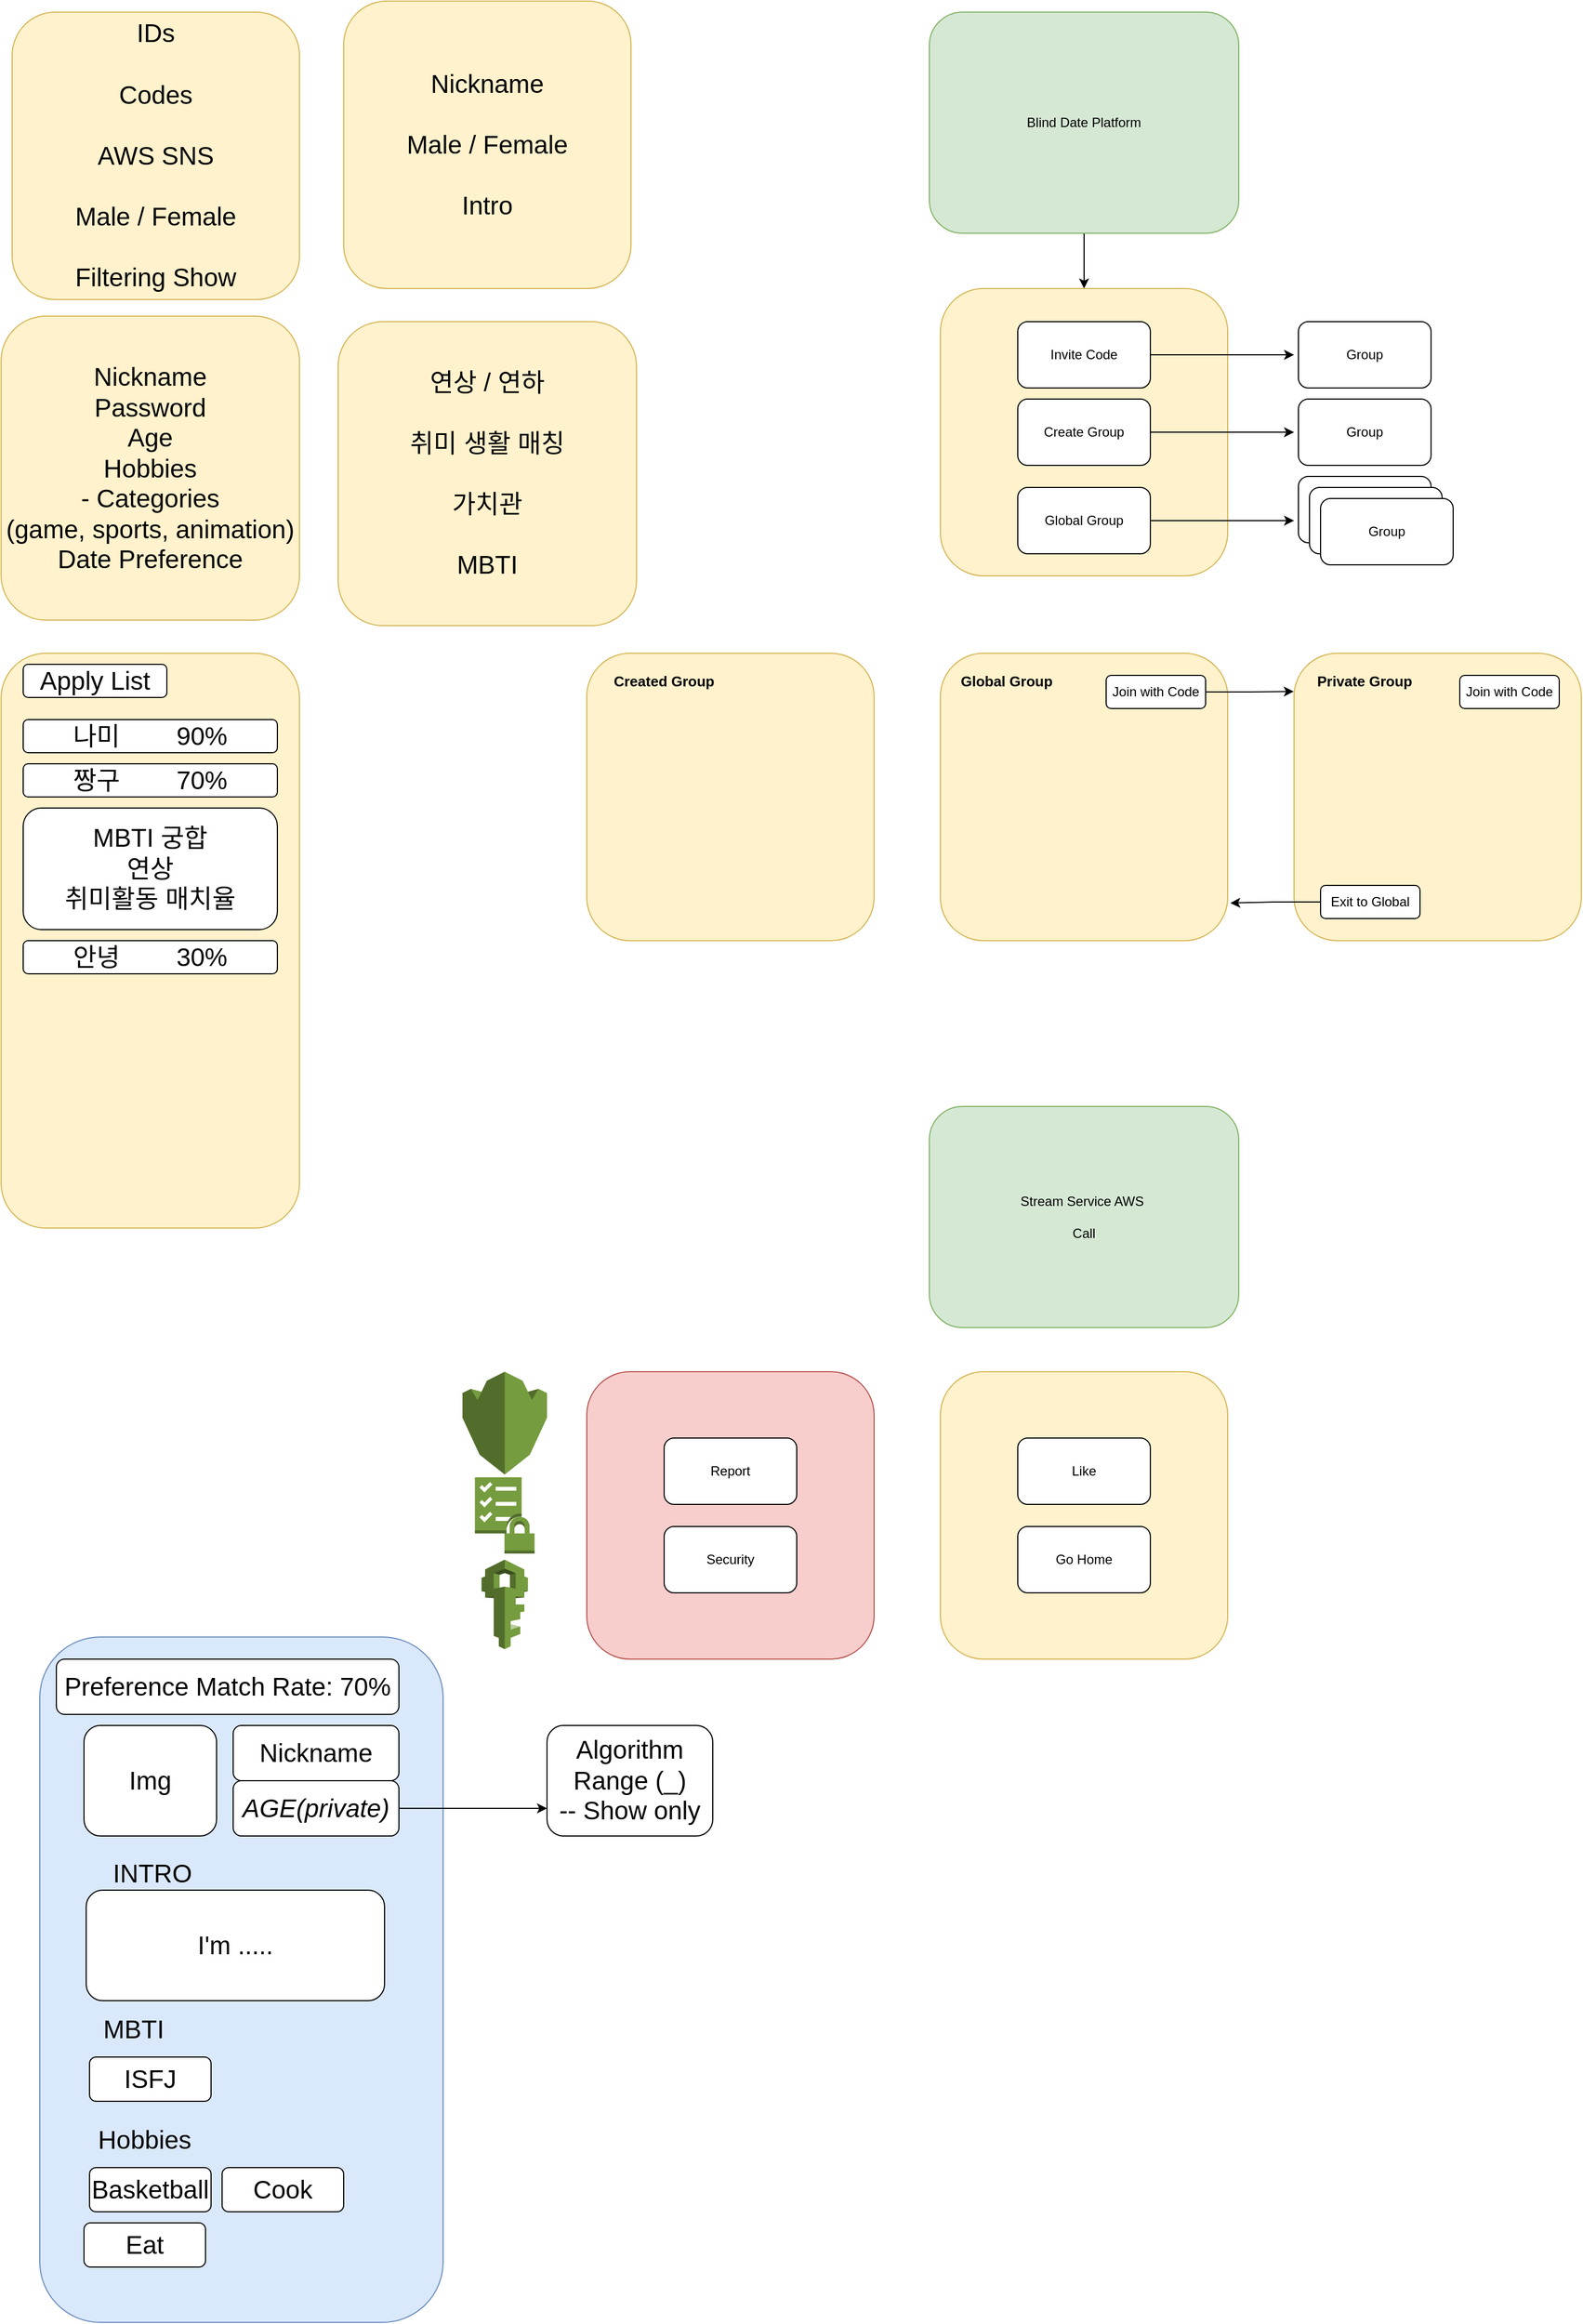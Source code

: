 <mxfile version="18.0.2" type="github">
  <diagram id="UWAthEfEnvusqKB0UQxu" name="Page-1">
    <mxGraphModel dx="2310" dy="781" grid="1" gridSize="10" guides="1" tooltips="1" connect="1" arrows="1" fold="1" page="1" pageScale="1" pageWidth="827" pageHeight="1169" math="0" shadow="0">
      <root>
        <mxCell id="0" />
        <mxCell id="1" parent="0" />
        <mxCell id="966YcsSU23yooCnuJUwa-8" value="" style="rounded=1;whiteSpace=wrap;html=1;fillColor=#fff2cc;strokeColor=#d6b656;" parent="1" vertex="1">
          <mxGeometry x="90" y="300" width="260" height="260" as="geometry" />
        </mxCell>
        <mxCell id="966YcsSU23yooCnuJUwa-1" value="Group" style="rounded=1;whiteSpace=wrap;html=1;" parent="1" vertex="1">
          <mxGeometry x="414" y="470" width="120" height="60" as="geometry" />
        </mxCell>
        <mxCell id="966YcsSU23yooCnuJUwa-9" style="edgeStyle=orthogonalEdgeStyle;rounded=0;orthogonalLoop=1;jettySize=auto;html=1;entryX=0.5;entryY=0;entryDx=0;entryDy=0;" parent="1" source="966YcsSU23yooCnuJUwa-3" target="966YcsSU23yooCnuJUwa-8" edge="1">
          <mxGeometry relative="1" as="geometry" />
        </mxCell>
        <mxCell id="966YcsSU23yooCnuJUwa-3" value="Blind Date Platform" style="rounded=1;whiteSpace=wrap;html=1;fillColor=#d5e8d4;strokeColor=#82b366;" parent="1" vertex="1">
          <mxGeometry x="80" y="50" width="280" height="200" as="geometry" />
        </mxCell>
        <mxCell id="966YcsSU23yooCnuJUwa-4" value="Group" style="rounded=1;whiteSpace=wrap;html=1;" parent="1" vertex="1">
          <mxGeometry x="424" y="480" width="120" height="60" as="geometry" />
        </mxCell>
        <mxCell id="966YcsSU23yooCnuJUwa-5" value="Group" style="rounded=1;whiteSpace=wrap;html=1;" parent="1" vertex="1">
          <mxGeometry x="434" y="490" width="120" height="60" as="geometry" />
        </mxCell>
        <mxCell id="966YcsSU23yooCnuJUwa-17" style="edgeStyle=orthogonalEdgeStyle;rounded=0;orthogonalLoop=1;jettySize=auto;html=1;" parent="1" source="966YcsSU23yooCnuJUwa-6" edge="1">
          <mxGeometry relative="1" as="geometry">
            <mxPoint x="410" y="360" as="targetPoint" />
          </mxGeometry>
        </mxCell>
        <mxCell id="966YcsSU23yooCnuJUwa-6" value="Invite Code" style="rounded=1;whiteSpace=wrap;html=1;" parent="1" vertex="1">
          <mxGeometry x="160" y="330" width="120" height="60" as="geometry" />
        </mxCell>
        <mxCell id="966YcsSU23yooCnuJUwa-13" style="edgeStyle=orthogonalEdgeStyle;rounded=0;orthogonalLoop=1;jettySize=auto;html=1;" parent="1" source="966YcsSU23yooCnuJUwa-7" edge="1">
          <mxGeometry relative="1" as="geometry">
            <mxPoint x="410" y="510" as="targetPoint" />
            <Array as="points" />
          </mxGeometry>
        </mxCell>
        <mxCell id="966YcsSU23yooCnuJUwa-7" value="Global Group" style="rounded=1;whiteSpace=wrap;html=1;" parent="1" vertex="1">
          <mxGeometry x="160" y="480" width="120" height="60" as="geometry" />
        </mxCell>
        <mxCell id="966YcsSU23yooCnuJUwa-11" value="Group" style="rounded=1;whiteSpace=wrap;html=1;" parent="1" vertex="1">
          <mxGeometry x="414" y="330" width="120" height="60" as="geometry" />
        </mxCell>
        <mxCell id="966YcsSU23yooCnuJUwa-16" style="edgeStyle=orthogonalEdgeStyle;rounded=0;orthogonalLoop=1;jettySize=auto;html=1;" parent="1" source="966YcsSU23yooCnuJUwa-14" edge="1">
          <mxGeometry relative="1" as="geometry">
            <mxPoint x="410" y="430" as="targetPoint" />
          </mxGeometry>
        </mxCell>
        <mxCell id="966YcsSU23yooCnuJUwa-14" value="Create Group" style="rounded=1;whiteSpace=wrap;html=1;" parent="1" vertex="1">
          <mxGeometry x="160" y="400" width="120" height="60" as="geometry" />
        </mxCell>
        <mxCell id="966YcsSU23yooCnuJUwa-15" value="Group" style="rounded=1;whiteSpace=wrap;html=1;" parent="1" vertex="1">
          <mxGeometry x="414" y="400" width="120" height="60" as="geometry" />
        </mxCell>
        <mxCell id="966YcsSU23yooCnuJUwa-18" value="" style="rounded=1;whiteSpace=wrap;html=1;fillColor=#fff2cc;strokeColor=#d6b656;" parent="1" vertex="1">
          <mxGeometry x="90" y="630" width="260" height="260" as="geometry" />
        </mxCell>
        <mxCell id="966YcsSU23yooCnuJUwa-19" value="Global Group" style="text;html=1;strokeColor=none;fillColor=none;align=center;verticalAlign=middle;whiteSpace=wrap;rounded=0;fontSize=13;fontStyle=1" parent="1" vertex="1">
          <mxGeometry x="100" y="640" width="100" height="30" as="geometry" />
        </mxCell>
        <mxCell id="966YcsSU23yooCnuJUwa-20" value="" style="rounded=1;whiteSpace=wrap;html=1;fillColor=#fff2cc;strokeColor=#d6b656;" parent="1" vertex="1">
          <mxGeometry x="410" y="630" width="260" height="260" as="geometry" />
        </mxCell>
        <mxCell id="966YcsSU23yooCnuJUwa-26" style="edgeStyle=orthogonalEdgeStyle;rounded=0;orthogonalLoop=1;jettySize=auto;html=1;entryX=-0.001;entryY=0.133;entryDx=0;entryDy=0;entryPerimeter=0;fontSize=13;" parent="1" source="966YcsSU23yooCnuJUwa-21" target="966YcsSU23yooCnuJUwa-20" edge="1">
          <mxGeometry relative="1" as="geometry" />
        </mxCell>
        <mxCell id="966YcsSU23yooCnuJUwa-21" value="Join with Code" style="rounded=1;whiteSpace=wrap;html=1;" parent="1" vertex="1">
          <mxGeometry x="240" y="650" width="90" height="30" as="geometry" />
        </mxCell>
        <mxCell id="966YcsSU23yooCnuJUwa-22" value="Private Group" style="text;html=1;strokeColor=none;fillColor=none;align=center;verticalAlign=middle;whiteSpace=wrap;rounded=0;fontSize=13;fontStyle=1" parent="1" vertex="1">
          <mxGeometry x="424" y="640" width="100" height="30" as="geometry" />
        </mxCell>
        <mxCell id="966YcsSU23yooCnuJUwa-23" value="Join with Code" style="rounded=1;whiteSpace=wrap;html=1;" parent="1" vertex="1">
          <mxGeometry x="560" y="650" width="90" height="30" as="geometry" />
        </mxCell>
        <mxCell id="966YcsSU23yooCnuJUwa-25" style="edgeStyle=orthogonalEdgeStyle;rounded=0;orthogonalLoop=1;jettySize=auto;html=1;entryX=1.009;entryY=0.869;entryDx=0;entryDy=0;entryPerimeter=0;fontSize=13;" parent="1" source="966YcsSU23yooCnuJUwa-24" target="966YcsSU23yooCnuJUwa-18" edge="1">
          <mxGeometry relative="1" as="geometry" />
        </mxCell>
        <mxCell id="966YcsSU23yooCnuJUwa-24" value="Exit to Global" style="rounded=1;whiteSpace=wrap;html=1;" parent="1" vertex="1">
          <mxGeometry x="434" y="840" width="90" height="30" as="geometry" />
        </mxCell>
        <mxCell id="966YcsSU23yooCnuJUwa-27" value="" style="rounded=1;whiteSpace=wrap;html=1;fillColor=#fff2cc;strokeColor=#d6b656;" parent="1" vertex="1">
          <mxGeometry x="-230" y="630" width="260" height="260" as="geometry" />
        </mxCell>
        <mxCell id="966YcsSU23yooCnuJUwa-28" value="Created Group" style="text;html=1;strokeColor=none;fillColor=none;align=center;verticalAlign=middle;whiteSpace=wrap;rounded=0;fontSize=13;fontStyle=1" parent="1" vertex="1">
          <mxGeometry x="-210" y="640" width="100" height="30" as="geometry" />
        </mxCell>
        <mxCell id="uqh4ohvTvn3v8WirCAKk-1" value="" style="rounded=1;whiteSpace=wrap;html=1;fillColor=#fff2cc;strokeColor=#d6b656;" vertex="1" parent="1">
          <mxGeometry x="90" y="1280" width="260" height="260" as="geometry" />
        </mxCell>
        <mxCell id="uqh4ohvTvn3v8WirCAKk-2" value="Stream Service AWS&amp;nbsp;&lt;br&gt;&lt;br&gt;Call" style="rounded=1;whiteSpace=wrap;html=1;fillColor=#d5e8d4;strokeColor=#82b366;" vertex="1" parent="1">
          <mxGeometry x="80" y="1040" width="280" height="200" as="geometry" />
        </mxCell>
        <mxCell id="uqh4ohvTvn3v8WirCAKk-3" value="Like" style="rounded=1;whiteSpace=wrap;html=1;" vertex="1" parent="1">
          <mxGeometry x="160" y="1340" width="120" height="60" as="geometry" />
        </mxCell>
        <mxCell id="uqh4ohvTvn3v8WirCAKk-4" value="Go Home" style="rounded=1;whiteSpace=wrap;html=1;" vertex="1" parent="1">
          <mxGeometry x="160" y="1420" width="120" height="60" as="geometry" />
        </mxCell>
        <mxCell id="uqh4ohvTvn3v8WirCAKk-5" value="" style="rounded=1;whiteSpace=wrap;html=1;fillColor=#f8cecc;strokeColor=#b85450;" vertex="1" parent="1">
          <mxGeometry x="-230" y="1280" width="260" height="260" as="geometry" />
        </mxCell>
        <mxCell id="uqh4ohvTvn3v8WirCAKk-6" value="Report" style="rounded=1;whiteSpace=wrap;html=1;" vertex="1" parent="1">
          <mxGeometry x="-160" y="1340" width="120" height="60" as="geometry" />
        </mxCell>
        <mxCell id="uqh4ohvTvn3v8WirCAKk-7" value="Security" style="rounded=1;whiteSpace=wrap;html=1;" vertex="1" parent="1">
          <mxGeometry x="-160" y="1420" width="120" height="60" as="geometry" />
        </mxCell>
        <mxCell id="uqh4ohvTvn3v8WirCAKk-8" value="" style="outlineConnect=0;dashed=0;verticalLabelPosition=bottom;verticalAlign=top;align=center;html=1;shape=mxgraph.aws3.checklist_security;fillColor=#759C3E;gradientColor=none;" vertex="1" parent="1">
          <mxGeometry x="-331.25" y="1375.5" width="54" height="69" as="geometry" />
        </mxCell>
        <mxCell id="uqh4ohvTvn3v8WirCAKk-9" value="" style="outlineConnect=0;dashed=0;verticalLabelPosition=bottom;verticalAlign=top;align=center;html=1;shape=mxgraph.aws3.iam;fillColor=#759C3E;gradientColor=none;" vertex="1" parent="1">
          <mxGeometry x="-325.25" y="1450" width="42" height="81" as="geometry" />
        </mxCell>
        <mxCell id="uqh4ohvTvn3v8WirCAKk-10" value="" style="outlineConnect=0;dashed=0;verticalLabelPosition=bottom;verticalAlign=top;align=center;html=1;shape=mxgraph.aws3.kms;fillColor=#759C3E;gradientColor=none;" vertex="1" parent="1">
          <mxGeometry x="-342.5" y="1280" width="76.5" height="93" as="geometry" />
        </mxCell>
        <mxCell id="uqh4ohvTvn3v8WirCAKk-11" value="IDs&lt;br style=&quot;font-size: 23px;&quot;&gt;&lt;br style=&quot;font-size: 23px;&quot;&gt;Codes&lt;br style=&quot;font-size: 23px;&quot;&gt;&lt;br&gt;AWS SNS&lt;br&gt;&lt;br&gt;Male / Female&lt;br&gt;&lt;br&gt;Filtering Show" style="rounded=1;whiteSpace=wrap;html=1;fillColor=#fff2cc;strokeColor=#d6b656;fontSize=23;" vertex="1" parent="1">
          <mxGeometry x="-750" y="50" width="260" height="260" as="geometry" />
        </mxCell>
        <mxCell id="uqh4ohvTvn3v8WirCAKk-12" value="Nickname&lt;br&gt;&lt;br&gt;Male / Female&lt;br&gt;&lt;br&gt;Intro" style="rounded=1;whiteSpace=wrap;html=1;fillColor=#fff2cc;strokeColor=#d6b656;fontSize=23;" vertex="1" parent="1">
          <mxGeometry x="-450" y="40" width="260" height="260" as="geometry" />
        </mxCell>
        <mxCell id="uqh4ohvTvn3v8WirCAKk-13" value="Nickname&lt;br&gt;Password&lt;br&gt;Age&lt;br&gt;Hobbies&lt;br&gt;- Categories&lt;br&gt;(game, sports, animation)&lt;br&gt;Date Preference&lt;br&gt;" style="rounded=1;whiteSpace=wrap;html=1;fillColor=#fff2cc;strokeColor=#d6b656;fontSize=23;" vertex="1" parent="1">
          <mxGeometry x="-760" y="325" width="270" height="275" as="geometry" />
        </mxCell>
        <mxCell id="uqh4ohvTvn3v8WirCAKk-14" value="연상 / 연하&lt;br&gt;&lt;br&gt;취미 생활 매칭&lt;br&gt;&lt;br&gt;가치관&lt;br&gt;&lt;br&gt;MBTI" style="rounded=1;whiteSpace=wrap;html=1;fillColor=#fff2cc;strokeColor=#d6b656;fontSize=23;" vertex="1" parent="1">
          <mxGeometry x="-455" y="330" width="270" height="275" as="geometry" />
        </mxCell>
        <mxCell id="uqh4ohvTvn3v8WirCAKk-15" value="" style="rounded=1;whiteSpace=wrap;html=1;fillColor=#fff2cc;strokeColor=#d6b656;fontSize=23;" vertex="1" parent="1">
          <mxGeometry x="-760" y="630" width="270" height="520" as="geometry" />
        </mxCell>
        <mxCell id="uqh4ohvTvn3v8WirCAKk-17" value="Apply List" style="rounded=1;whiteSpace=wrap;html=1;fontSize=23;" vertex="1" parent="1">
          <mxGeometry x="-740" y="640" width="130" height="30" as="geometry" />
        </mxCell>
        <mxCell id="uqh4ohvTvn3v8WirCAKk-18" value="나미&amp;nbsp; &amp;nbsp; &amp;nbsp; &amp;nbsp; 90%" style="rounded=1;whiteSpace=wrap;html=1;fontSize=23;" vertex="1" parent="1">
          <mxGeometry x="-740" y="690" width="230" height="30" as="geometry" />
        </mxCell>
        <mxCell id="uqh4ohvTvn3v8WirCAKk-19" value="짱구&amp;nbsp; &amp;nbsp; &amp;nbsp; &amp;nbsp; 70%" style="rounded=1;whiteSpace=wrap;html=1;fontSize=23;" vertex="1" parent="1">
          <mxGeometry x="-740" y="730" width="230" height="30" as="geometry" />
        </mxCell>
        <mxCell id="uqh4ohvTvn3v8WirCAKk-20" value="MBTI 궁합&lt;br&gt;연상&lt;br&gt;취미활동 매치율" style="rounded=1;whiteSpace=wrap;html=1;fontSize=23;" vertex="1" parent="1">
          <mxGeometry x="-740" y="770" width="230" height="110" as="geometry" />
        </mxCell>
        <mxCell id="uqh4ohvTvn3v8WirCAKk-21" value="안녕&amp;nbsp; &amp;nbsp; &amp;nbsp; &amp;nbsp; 30%" style="rounded=1;whiteSpace=wrap;html=1;fontSize=23;" vertex="1" parent="1">
          <mxGeometry x="-740" y="890" width="230" height="30" as="geometry" />
        </mxCell>
        <mxCell id="uqh4ohvTvn3v8WirCAKk-22" value="" style="rounded=1;whiteSpace=wrap;html=1;fillColor=#dae8fc;strokeColor=#6c8ebf;fontSize=23;" vertex="1" parent="1">
          <mxGeometry x="-725" y="1520" width="365" height="620" as="geometry" />
        </mxCell>
        <mxCell id="uqh4ohvTvn3v8WirCAKk-23" value="Img" style="rounded=1;whiteSpace=wrap;html=1;fontSize=23;" vertex="1" parent="1">
          <mxGeometry x="-685" y="1600" width="120" height="100" as="geometry" />
        </mxCell>
        <mxCell id="uqh4ohvTvn3v8WirCAKk-24" value="Nickname&lt;span style=&quot;color: rgba(0, 0, 0, 0); font-family: monospace; font-size: 0px; text-align: start;&quot;&gt;A%3CmxGraphModel%3E%3Croot%3E%3CmxCell%20id%3D%220%22%2F%3E%3CmxCell%20id%3D%221%22%20parent%3D%220%22%2F%3E%3CmxCell%20id%3D%222%22%20value%3D%22%22%20style%3D%22rounded%3D1%3BwhiteSpace%3Dwrap%3Bhtml%3D1%3BfontSize%3D23%3B%22%20vertex%3D%221%22%20parent%3D%221%22%3E%3CmxGeometry%20x%3D%22-685%22%20y%3D%221570%22%20width%3D%22120%22%20height%3D%22100%22%20as%3D%22geometry%22%2F%3E%3C%2FmxCell%3E%3C%2Froot%3E%3C%2FmxGraphModel%3E&lt;/span&gt;" style="rounded=1;whiteSpace=wrap;html=1;fontSize=23;" vertex="1" parent="1">
          <mxGeometry x="-550" y="1600" width="150" height="50" as="geometry" />
        </mxCell>
        <mxCell id="uqh4ohvTvn3v8WirCAKk-25" value="ISFJ" style="rounded=1;whiteSpace=wrap;html=1;fontSize=23;" vertex="1" parent="1">
          <mxGeometry x="-680" y="1900" width="110" height="40" as="geometry" />
        </mxCell>
        <mxCell id="uqh4ohvTvn3v8WirCAKk-26" value="MBTI" style="text;html=1;strokeColor=none;fillColor=none;align=center;verticalAlign=middle;whiteSpace=wrap;rounded=0;fontSize=23;" vertex="1" parent="1">
          <mxGeometry x="-695" y="1860" width="110" height="30" as="geometry" />
        </mxCell>
        <mxCell id="uqh4ohvTvn3v8WirCAKk-28" value="Hobbies" style="text;html=1;strokeColor=none;fillColor=none;align=center;verticalAlign=middle;whiteSpace=wrap;rounded=0;fontSize=23;" vertex="1" parent="1">
          <mxGeometry x="-685" y="1960" width="110" height="30" as="geometry" />
        </mxCell>
        <mxCell id="uqh4ohvTvn3v8WirCAKk-29" value="Basketball" style="rounded=1;whiteSpace=wrap;html=1;fontSize=23;" vertex="1" parent="1">
          <mxGeometry x="-680" y="2000" width="110" height="40" as="geometry" />
        </mxCell>
        <mxCell id="uqh4ohvTvn3v8WirCAKk-30" value="Cook" style="rounded=1;whiteSpace=wrap;html=1;fontSize=23;" vertex="1" parent="1">
          <mxGeometry x="-560" y="2000" width="110" height="40" as="geometry" />
        </mxCell>
        <mxCell id="uqh4ohvTvn3v8WirCAKk-31" value="Eat" style="rounded=1;whiteSpace=wrap;html=1;fontSize=23;" vertex="1" parent="1">
          <mxGeometry x="-685" y="2050" width="110" height="40" as="geometry" />
        </mxCell>
        <mxCell id="uqh4ohvTvn3v8WirCAKk-32" value="I&#39;m ....." style="rounded=1;whiteSpace=wrap;html=1;fontSize=23;" vertex="1" parent="1">
          <mxGeometry x="-683" y="1749" width="270" height="100" as="geometry" />
        </mxCell>
        <mxCell id="uqh4ohvTvn3v8WirCAKk-33" value="INTRO" style="text;html=1;strokeColor=none;fillColor=none;align=center;verticalAlign=middle;whiteSpace=wrap;rounded=0;fontSize=23;" vertex="1" parent="1">
          <mxGeometry x="-678" y="1719" width="110" height="30" as="geometry" />
        </mxCell>
        <mxCell id="uqh4ohvTvn3v8WirCAKk-34" value="Preference Match Rate: 70%" style="rounded=1;whiteSpace=wrap;html=1;fontSize=23;" vertex="1" parent="1">
          <mxGeometry x="-710" y="1540" width="310" height="50" as="geometry" />
        </mxCell>
        <mxCell id="uqh4ohvTvn3v8WirCAKk-40" style="edgeStyle=orthogonalEdgeStyle;rounded=0;orthogonalLoop=1;jettySize=auto;html=1;entryX=0;entryY=0.75;entryDx=0;entryDy=0;fontSize=23;" edge="1" parent="1" source="uqh4ohvTvn3v8WirCAKk-38" target="uqh4ohvTvn3v8WirCAKk-39">
          <mxGeometry relative="1" as="geometry" />
        </mxCell>
        <mxCell id="uqh4ohvTvn3v8WirCAKk-38" value="AGE(private)" style="rounded=1;whiteSpace=wrap;html=1;fontSize=23;labelBorderColor=none;fontStyle=2" vertex="1" parent="1">
          <mxGeometry x="-550" y="1650" width="150" height="50" as="geometry" />
        </mxCell>
        <mxCell id="uqh4ohvTvn3v8WirCAKk-39" value="Algorithm&lt;br&gt;Range (_)&lt;br&gt;-- Show only" style="rounded=1;whiteSpace=wrap;html=1;fontSize=23;" vertex="1" parent="1">
          <mxGeometry x="-266" y="1600" width="150" height="100" as="geometry" />
        </mxCell>
      </root>
    </mxGraphModel>
  </diagram>
</mxfile>
